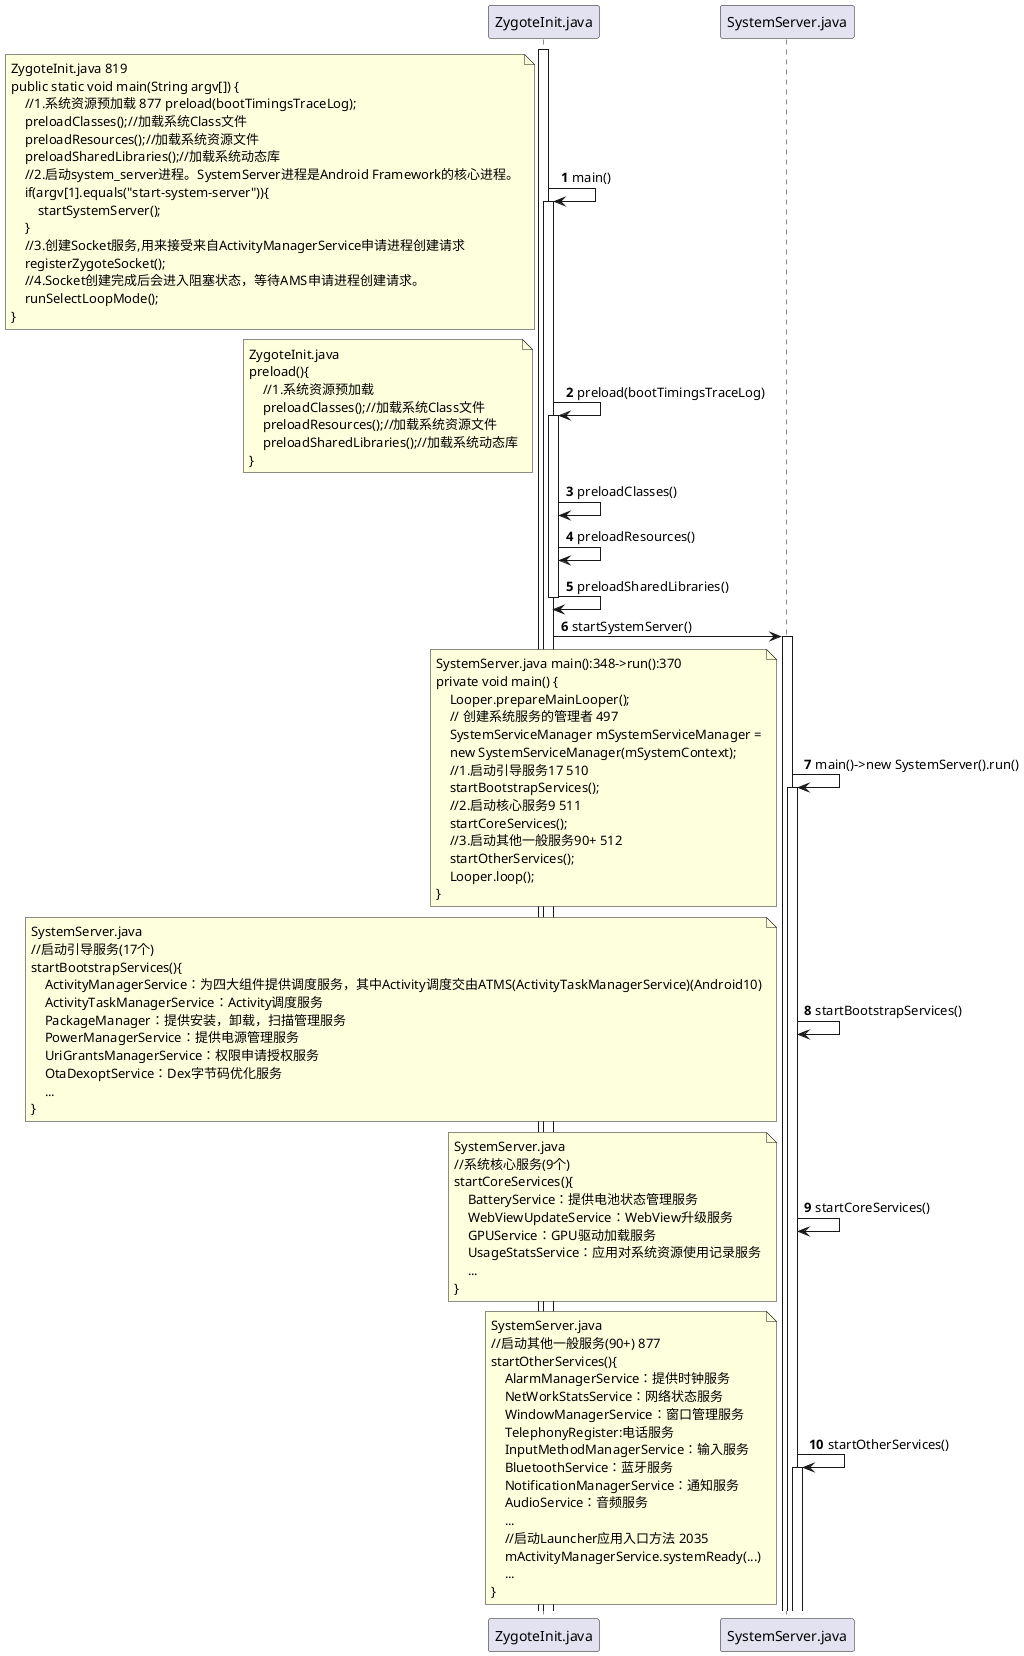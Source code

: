 @startuml
'https://plantuml.com/sequence-diagram

autonumber

activate ZygoteInit.java
ZygoteInit.java -> ZygoteInit.java: main()
note left
ZygoteInit.java 819
public static void main(String argv[]) {
    //1.系统资源预加载 877 preload(bootTimingsTraceLog);
    preloadClasses();//加载系统Class文件
    preloadResources();//加载系统资源文件
    preloadSharedLibraries();//加载系统动态库
    //2.启动system_server进程。SystemServer进程是Android Framework的核心进程。
    if(argv[1].equals("start-system-server")){
        startSystemServer();
    }
    //3.创建Socket服务,用来接受来自ActivityManagerService申请进程创建请求
    registerZygoteSocket();
    //4.Socket创建完成后会进入阻塞状态，等待AMS申请进程创建请求。
    runSelectLoopMode();
}
end note

activate ZygoteInit.java
ZygoteInit.java -> ZygoteInit.java: preload(bootTimingsTraceLog)
note left
ZygoteInit.java
preload(){
    //1.系统资源预加载
    preloadClasses();//加载系统Class文件
    preloadResources();//加载系统资源文件
    preloadSharedLibraries();//加载系统动态库
}
end note

activate ZygoteInit.java
ZygoteInit.java -> ZygoteInit.java: preloadClasses()
ZygoteInit.java -> ZygoteInit.java: preloadResources()
ZygoteInit.java -> ZygoteInit.java: preloadSharedLibraries()
deactivate ZygoteInit.java

ZygoteInit.java -> SystemServer.java: startSystemServer()
activate SystemServer.java

SystemServer.java -> SystemServer.java:  main()->new SystemServer().run()
activate SystemServer.java
note left
SystemServer.java main():348->run():370
private void main() {
    Looper.prepareMainLooper();
    // 创建系统服务的管理者 497
    SystemServiceManager mSystemServiceManager =
    new SystemServiceManager(mSystemContext);
    //1.启动引导服务17 510
    startBootstrapServices();
    //2.启动核心服务9 511
    startCoreServices();
    //3.启动其他一般服务90+ 512
    startOtherServices();
    Looper.loop();
}
end note


SystemServer.java -> SystemServer.java:  startBootstrapServices()
note left
SystemServer.java
//启动引导服务(17个)
startBootstrapServices(){
    ActivityManagerService：为四大组件提供调度服务，其中Activity调度交由ATMS(ActivityTaskManagerService)(Android10)
    ActivityTaskManagerService：Activity调度服务
    PackageManager：提供安装，卸载，扫描管理服务
    PowerManagerService：提供电源管理服务
    UriGrantsManagerService：权限申请授权服务
    OtaDexoptService：Dex字节码优化服务
    ...
}
end note

SystemServer.java -> SystemServer.java:  startCoreServices()
note left
SystemServer.java
//系统核心服务(9个)
startCoreServices(){
    BatteryService：提供电池状态管理服务
    WebViewUpdateService：WebView升级服务
    GPUService：GPU驱动加载服务
    UsageStatsService：应用对系统资源使用记录服务
    ...
}
end note

SystemServer.java -> SystemServer.java:  startOtherServices()
activate SystemServer.java
note left
SystemServer.java
//启动其他一般服务(90+) 877
startOtherServices(){
    AlarmManagerService：提供时钟服务
    NetWorkStatsService：网络状态服务
    WindowManagerService：窗口管理服务
    TelephonyRegister:电话服务
    InputMethodManagerService：输入服务
    BluetoothService：蓝牙服务
    NotificationManagerService：通知服务
    AudioService：音频服务
    ...
    //启动Launcher应用入口方法 2035
    mActivityManagerService.systemReady(...)
    ...
}
end note

@enduml